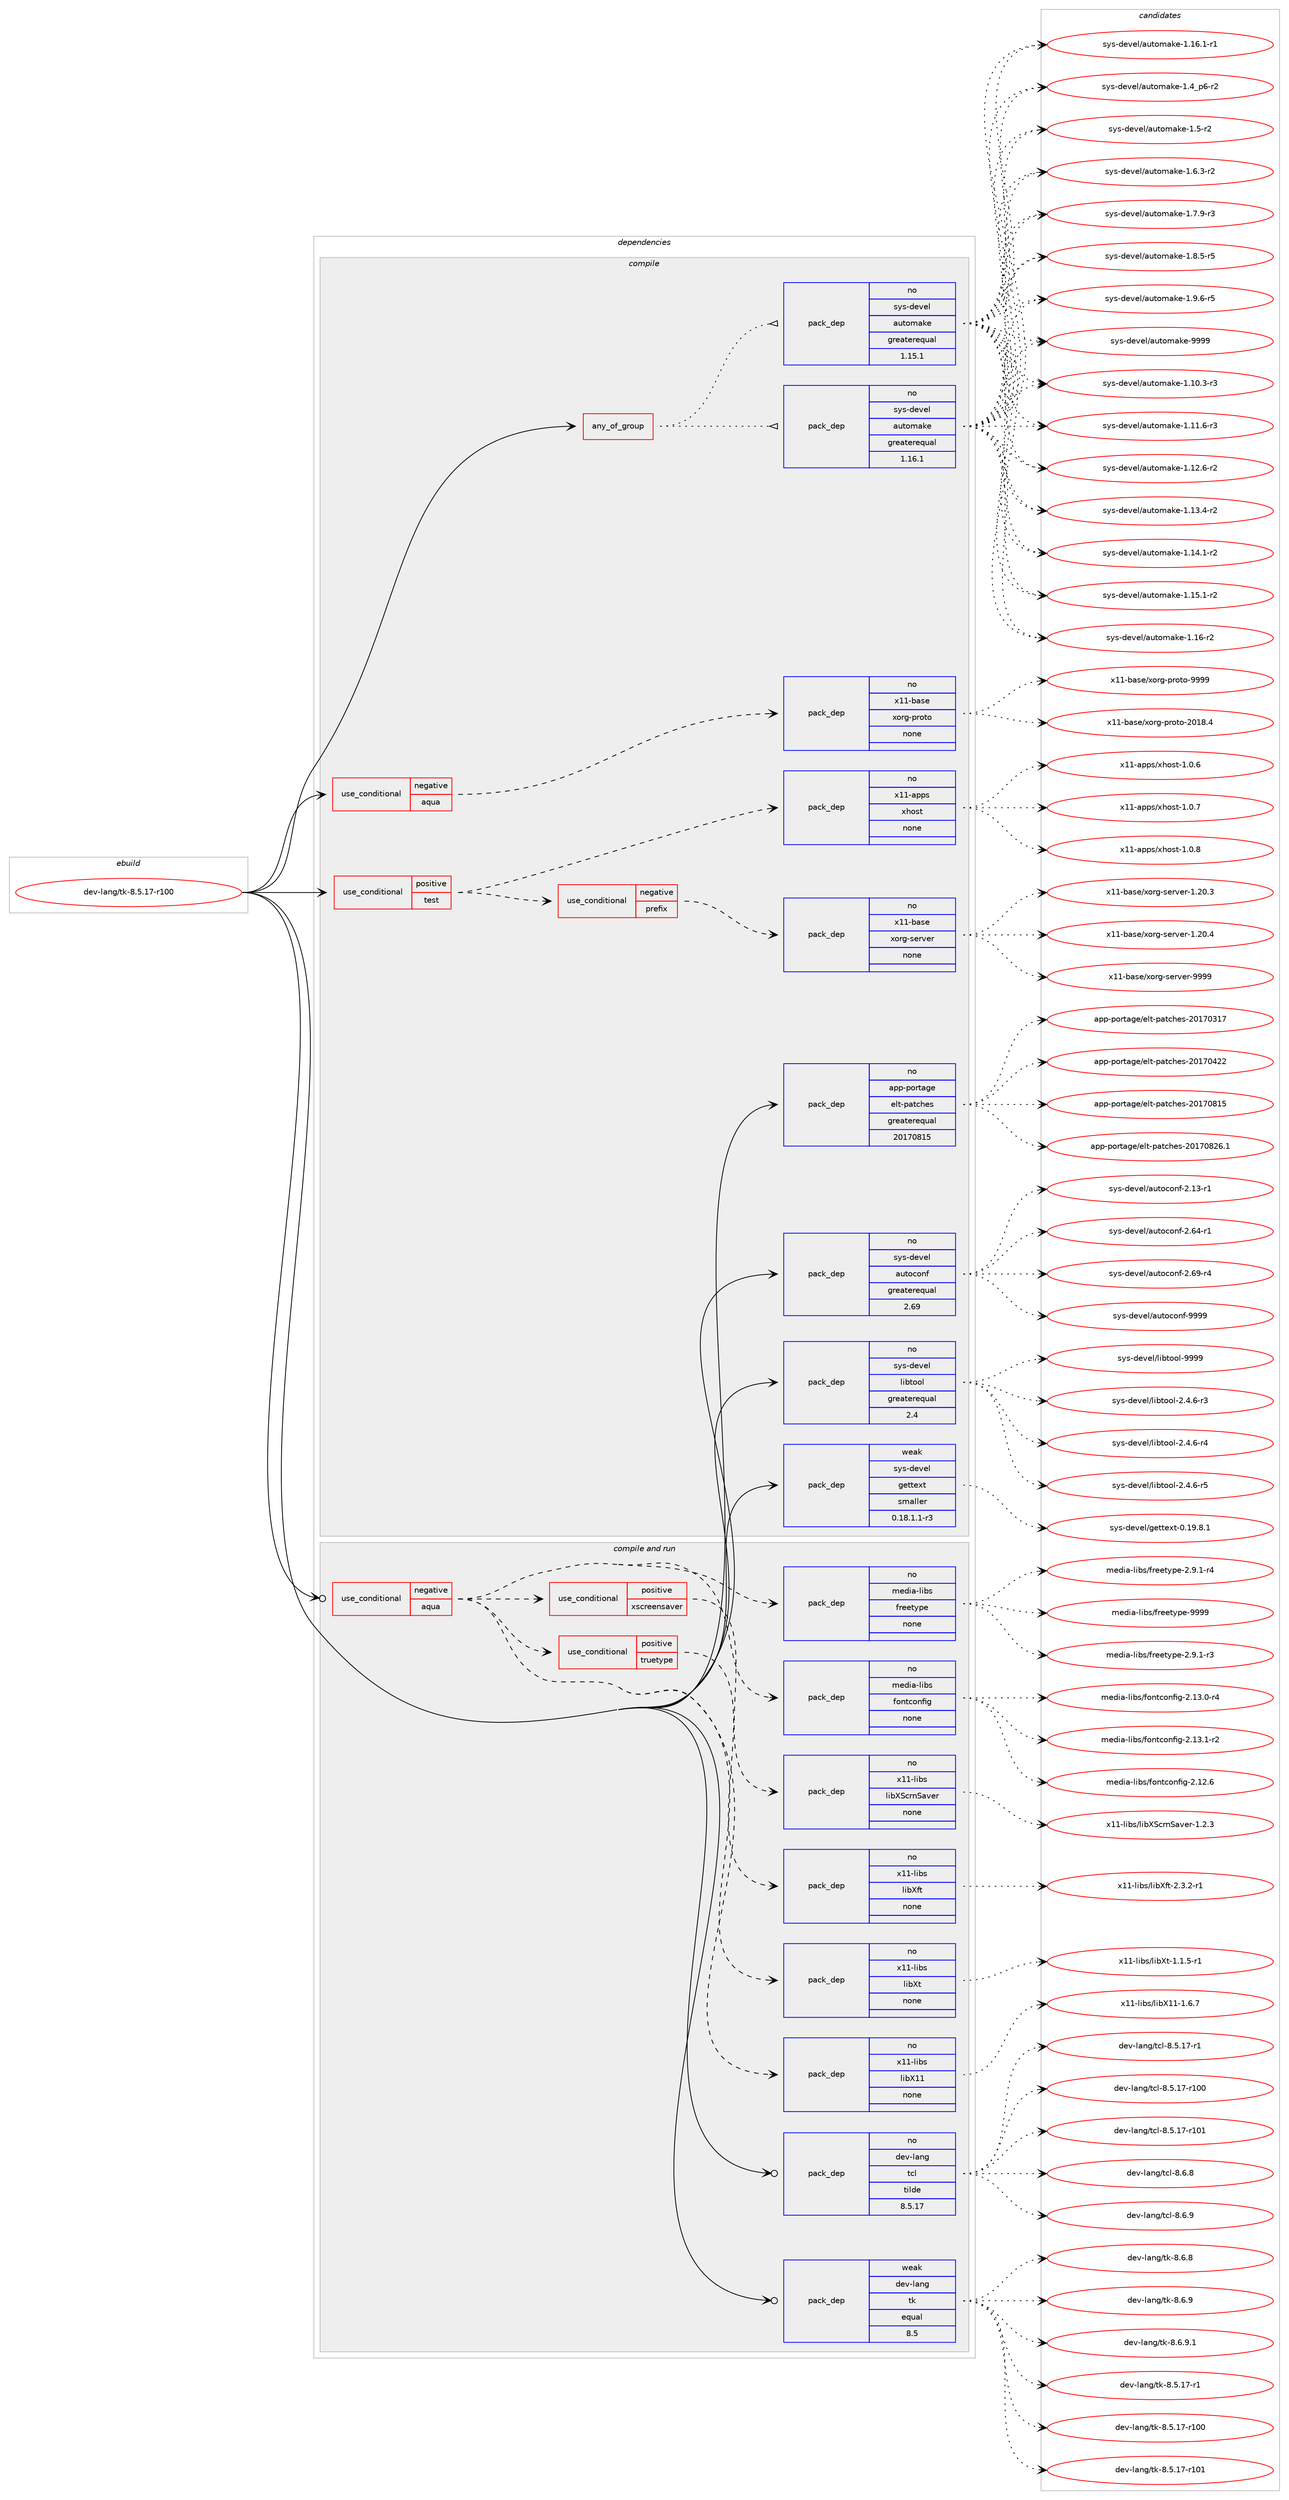 digraph prolog {

# *************
# Graph options
# *************

newrank=true;
concentrate=true;
compound=true;
graph [rankdir=LR,fontname=Helvetica,fontsize=10,ranksep=1.5];#, ranksep=2.5, nodesep=0.2];
edge  [arrowhead=vee];
node  [fontname=Helvetica,fontsize=10];

# **********
# The ebuild
# **********

subgraph cluster_leftcol {
color=gray;
rank=same;
label=<<i>ebuild</i>>;
id [label="dev-lang/tk-8.5.17-r100", color=red, width=4, href="../dev-lang/tk-8.5.17-r100.svg"];
}

# ****************
# The dependencies
# ****************

subgraph cluster_midcol {
color=gray;
label=<<i>dependencies</i>>;
subgraph cluster_compile {
fillcolor="#eeeeee";
style=filled;
label=<<i>compile</i>>;
subgraph any22078 {
dependency1363265 [label=<<TABLE BORDER="0" CELLBORDER="1" CELLSPACING="0" CELLPADDING="4"><TR><TD CELLPADDING="10">any_of_group</TD></TR></TABLE>>, shape=none, color=red];subgraph pack975620 {
dependency1363266 [label=<<TABLE BORDER="0" CELLBORDER="1" CELLSPACING="0" CELLPADDING="4" WIDTH="220"><TR><TD ROWSPAN="6" CELLPADDING="30">pack_dep</TD></TR><TR><TD WIDTH="110">no</TD></TR><TR><TD>sys-devel</TD></TR><TR><TD>automake</TD></TR><TR><TD>greaterequal</TD></TR><TR><TD>1.16.1</TD></TR></TABLE>>, shape=none, color=blue];
}
dependency1363265:e -> dependency1363266:w [weight=20,style="dotted",arrowhead="oinv"];
subgraph pack975621 {
dependency1363267 [label=<<TABLE BORDER="0" CELLBORDER="1" CELLSPACING="0" CELLPADDING="4" WIDTH="220"><TR><TD ROWSPAN="6" CELLPADDING="30">pack_dep</TD></TR><TR><TD WIDTH="110">no</TD></TR><TR><TD>sys-devel</TD></TR><TR><TD>automake</TD></TR><TR><TD>greaterequal</TD></TR><TR><TD>1.15.1</TD></TR></TABLE>>, shape=none, color=blue];
}
dependency1363265:e -> dependency1363267:w [weight=20,style="dotted",arrowhead="oinv"];
}
id:e -> dependency1363265:w [weight=20,style="solid",arrowhead="vee"];
subgraph cond365015 {
dependency1363268 [label=<<TABLE BORDER="0" CELLBORDER="1" CELLSPACING="0" CELLPADDING="4"><TR><TD ROWSPAN="3" CELLPADDING="10">use_conditional</TD></TR><TR><TD>negative</TD></TR><TR><TD>aqua</TD></TR></TABLE>>, shape=none, color=red];
subgraph pack975622 {
dependency1363269 [label=<<TABLE BORDER="0" CELLBORDER="1" CELLSPACING="0" CELLPADDING="4" WIDTH="220"><TR><TD ROWSPAN="6" CELLPADDING="30">pack_dep</TD></TR><TR><TD WIDTH="110">no</TD></TR><TR><TD>x11-base</TD></TR><TR><TD>xorg-proto</TD></TR><TR><TD>none</TD></TR><TR><TD></TD></TR></TABLE>>, shape=none, color=blue];
}
dependency1363268:e -> dependency1363269:w [weight=20,style="dashed",arrowhead="vee"];
}
id:e -> dependency1363268:w [weight=20,style="solid",arrowhead="vee"];
subgraph cond365016 {
dependency1363270 [label=<<TABLE BORDER="0" CELLBORDER="1" CELLSPACING="0" CELLPADDING="4"><TR><TD ROWSPAN="3" CELLPADDING="10">use_conditional</TD></TR><TR><TD>positive</TD></TR><TR><TD>test</TD></TR></TABLE>>, shape=none, color=red];
subgraph cond365017 {
dependency1363271 [label=<<TABLE BORDER="0" CELLBORDER="1" CELLSPACING="0" CELLPADDING="4"><TR><TD ROWSPAN="3" CELLPADDING="10">use_conditional</TD></TR><TR><TD>negative</TD></TR><TR><TD>prefix</TD></TR></TABLE>>, shape=none, color=red];
subgraph pack975623 {
dependency1363272 [label=<<TABLE BORDER="0" CELLBORDER="1" CELLSPACING="0" CELLPADDING="4" WIDTH="220"><TR><TD ROWSPAN="6" CELLPADDING="30">pack_dep</TD></TR><TR><TD WIDTH="110">no</TD></TR><TR><TD>x11-base</TD></TR><TR><TD>xorg-server</TD></TR><TR><TD>none</TD></TR><TR><TD></TD></TR></TABLE>>, shape=none, color=blue];
}
dependency1363271:e -> dependency1363272:w [weight=20,style="dashed",arrowhead="vee"];
}
dependency1363270:e -> dependency1363271:w [weight=20,style="dashed",arrowhead="vee"];
subgraph pack975624 {
dependency1363273 [label=<<TABLE BORDER="0" CELLBORDER="1" CELLSPACING="0" CELLPADDING="4" WIDTH="220"><TR><TD ROWSPAN="6" CELLPADDING="30">pack_dep</TD></TR><TR><TD WIDTH="110">no</TD></TR><TR><TD>x11-apps</TD></TR><TR><TD>xhost</TD></TR><TR><TD>none</TD></TR><TR><TD></TD></TR></TABLE>>, shape=none, color=blue];
}
dependency1363270:e -> dependency1363273:w [weight=20,style="dashed",arrowhead="vee"];
}
id:e -> dependency1363270:w [weight=20,style="solid",arrowhead="vee"];
subgraph pack975625 {
dependency1363274 [label=<<TABLE BORDER="0" CELLBORDER="1" CELLSPACING="0" CELLPADDING="4" WIDTH="220"><TR><TD ROWSPAN="6" CELLPADDING="30">pack_dep</TD></TR><TR><TD WIDTH="110">no</TD></TR><TR><TD>app-portage</TD></TR><TR><TD>elt-patches</TD></TR><TR><TD>greaterequal</TD></TR><TR><TD>20170815</TD></TR></TABLE>>, shape=none, color=blue];
}
id:e -> dependency1363274:w [weight=20,style="solid",arrowhead="vee"];
subgraph pack975626 {
dependency1363275 [label=<<TABLE BORDER="0" CELLBORDER="1" CELLSPACING="0" CELLPADDING="4" WIDTH="220"><TR><TD ROWSPAN="6" CELLPADDING="30">pack_dep</TD></TR><TR><TD WIDTH="110">no</TD></TR><TR><TD>sys-devel</TD></TR><TR><TD>autoconf</TD></TR><TR><TD>greaterequal</TD></TR><TR><TD>2.69</TD></TR></TABLE>>, shape=none, color=blue];
}
id:e -> dependency1363275:w [weight=20,style="solid",arrowhead="vee"];
subgraph pack975627 {
dependency1363276 [label=<<TABLE BORDER="0" CELLBORDER="1" CELLSPACING="0" CELLPADDING="4" WIDTH="220"><TR><TD ROWSPAN="6" CELLPADDING="30">pack_dep</TD></TR><TR><TD WIDTH="110">no</TD></TR><TR><TD>sys-devel</TD></TR><TR><TD>libtool</TD></TR><TR><TD>greaterequal</TD></TR><TR><TD>2.4</TD></TR></TABLE>>, shape=none, color=blue];
}
id:e -> dependency1363276:w [weight=20,style="solid",arrowhead="vee"];
subgraph pack975628 {
dependency1363277 [label=<<TABLE BORDER="0" CELLBORDER="1" CELLSPACING="0" CELLPADDING="4" WIDTH="220"><TR><TD ROWSPAN="6" CELLPADDING="30">pack_dep</TD></TR><TR><TD WIDTH="110">weak</TD></TR><TR><TD>sys-devel</TD></TR><TR><TD>gettext</TD></TR><TR><TD>smaller</TD></TR><TR><TD>0.18.1.1-r3</TD></TR></TABLE>>, shape=none, color=blue];
}
id:e -> dependency1363277:w [weight=20,style="solid",arrowhead="vee"];
}
subgraph cluster_compileandrun {
fillcolor="#eeeeee";
style=filled;
label=<<i>compile and run</i>>;
subgraph cond365018 {
dependency1363278 [label=<<TABLE BORDER="0" CELLBORDER="1" CELLSPACING="0" CELLPADDING="4"><TR><TD ROWSPAN="3" CELLPADDING="10">use_conditional</TD></TR><TR><TD>negative</TD></TR><TR><TD>aqua</TD></TR></TABLE>>, shape=none, color=red];
subgraph pack975629 {
dependency1363279 [label=<<TABLE BORDER="0" CELLBORDER="1" CELLSPACING="0" CELLPADDING="4" WIDTH="220"><TR><TD ROWSPAN="6" CELLPADDING="30">pack_dep</TD></TR><TR><TD WIDTH="110">no</TD></TR><TR><TD>media-libs</TD></TR><TR><TD>fontconfig</TD></TR><TR><TD>none</TD></TR><TR><TD></TD></TR></TABLE>>, shape=none, color=blue];
}
dependency1363278:e -> dependency1363279:w [weight=20,style="dashed",arrowhead="vee"];
subgraph pack975630 {
dependency1363280 [label=<<TABLE BORDER="0" CELLBORDER="1" CELLSPACING="0" CELLPADDING="4" WIDTH="220"><TR><TD ROWSPAN="6" CELLPADDING="30">pack_dep</TD></TR><TR><TD WIDTH="110">no</TD></TR><TR><TD>media-libs</TD></TR><TR><TD>freetype</TD></TR><TR><TD>none</TD></TR><TR><TD></TD></TR></TABLE>>, shape=none, color=blue];
}
dependency1363278:e -> dependency1363280:w [weight=20,style="dashed",arrowhead="vee"];
subgraph pack975631 {
dependency1363281 [label=<<TABLE BORDER="0" CELLBORDER="1" CELLSPACING="0" CELLPADDING="4" WIDTH="220"><TR><TD ROWSPAN="6" CELLPADDING="30">pack_dep</TD></TR><TR><TD WIDTH="110">no</TD></TR><TR><TD>x11-libs</TD></TR><TR><TD>libX11</TD></TR><TR><TD>none</TD></TR><TR><TD></TD></TR></TABLE>>, shape=none, color=blue];
}
dependency1363278:e -> dependency1363281:w [weight=20,style="dashed",arrowhead="vee"];
subgraph pack975632 {
dependency1363282 [label=<<TABLE BORDER="0" CELLBORDER="1" CELLSPACING="0" CELLPADDING="4" WIDTH="220"><TR><TD ROWSPAN="6" CELLPADDING="30">pack_dep</TD></TR><TR><TD WIDTH="110">no</TD></TR><TR><TD>x11-libs</TD></TR><TR><TD>libXt</TD></TR><TR><TD>none</TD></TR><TR><TD></TD></TR></TABLE>>, shape=none, color=blue];
}
dependency1363278:e -> dependency1363282:w [weight=20,style="dashed",arrowhead="vee"];
subgraph cond365019 {
dependency1363283 [label=<<TABLE BORDER="0" CELLBORDER="1" CELLSPACING="0" CELLPADDING="4"><TR><TD ROWSPAN="3" CELLPADDING="10">use_conditional</TD></TR><TR><TD>positive</TD></TR><TR><TD>truetype</TD></TR></TABLE>>, shape=none, color=red];
subgraph pack975633 {
dependency1363284 [label=<<TABLE BORDER="0" CELLBORDER="1" CELLSPACING="0" CELLPADDING="4" WIDTH="220"><TR><TD ROWSPAN="6" CELLPADDING="30">pack_dep</TD></TR><TR><TD WIDTH="110">no</TD></TR><TR><TD>x11-libs</TD></TR><TR><TD>libXft</TD></TR><TR><TD>none</TD></TR><TR><TD></TD></TR></TABLE>>, shape=none, color=blue];
}
dependency1363283:e -> dependency1363284:w [weight=20,style="dashed",arrowhead="vee"];
}
dependency1363278:e -> dependency1363283:w [weight=20,style="dashed",arrowhead="vee"];
subgraph cond365020 {
dependency1363285 [label=<<TABLE BORDER="0" CELLBORDER="1" CELLSPACING="0" CELLPADDING="4"><TR><TD ROWSPAN="3" CELLPADDING="10">use_conditional</TD></TR><TR><TD>positive</TD></TR><TR><TD>xscreensaver</TD></TR></TABLE>>, shape=none, color=red];
subgraph pack975634 {
dependency1363286 [label=<<TABLE BORDER="0" CELLBORDER="1" CELLSPACING="0" CELLPADDING="4" WIDTH="220"><TR><TD ROWSPAN="6" CELLPADDING="30">pack_dep</TD></TR><TR><TD WIDTH="110">no</TD></TR><TR><TD>x11-libs</TD></TR><TR><TD>libXScrnSaver</TD></TR><TR><TD>none</TD></TR><TR><TD></TD></TR></TABLE>>, shape=none, color=blue];
}
dependency1363285:e -> dependency1363286:w [weight=20,style="dashed",arrowhead="vee"];
}
dependency1363278:e -> dependency1363285:w [weight=20,style="dashed",arrowhead="vee"];
}
id:e -> dependency1363278:w [weight=20,style="solid",arrowhead="odotvee"];
subgraph pack975635 {
dependency1363287 [label=<<TABLE BORDER="0" CELLBORDER="1" CELLSPACING="0" CELLPADDING="4" WIDTH="220"><TR><TD ROWSPAN="6" CELLPADDING="30">pack_dep</TD></TR><TR><TD WIDTH="110">no</TD></TR><TR><TD>dev-lang</TD></TR><TR><TD>tcl</TD></TR><TR><TD>tilde</TD></TR><TR><TD>8.5.17</TD></TR></TABLE>>, shape=none, color=blue];
}
id:e -> dependency1363287:w [weight=20,style="solid",arrowhead="odotvee"];
subgraph pack975636 {
dependency1363288 [label=<<TABLE BORDER="0" CELLBORDER="1" CELLSPACING="0" CELLPADDING="4" WIDTH="220"><TR><TD ROWSPAN="6" CELLPADDING="30">pack_dep</TD></TR><TR><TD WIDTH="110">weak</TD></TR><TR><TD>dev-lang</TD></TR><TR><TD>tk</TD></TR><TR><TD>equal</TD></TR><TR><TD>8.5</TD></TR></TABLE>>, shape=none, color=blue];
}
id:e -> dependency1363288:w [weight=20,style="solid",arrowhead="odotvee"];
}
subgraph cluster_run {
fillcolor="#eeeeee";
style=filled;
label=<<i>run</i>>;
}
}

# **************
# The candidates
# **************

subgraph cluster_choices {
rank=same;
color=gray;
label=<<i>candidates</i>>;

subgraph choice975620 {
color=black;
nodesep=1;
choice11512111545100101118101108479711711611110997107101454946494846514511451 [label="sys-devel/automake-1.10.3-r3", color=red, width=4,href="../sys-devel/automake-1.10.3-r3.svg"];
choice11512111545100101118101108479711711611110997107101454946494946544511451 [label="sys-devel/automake-1.11.6-r3", color=red, width=4,href="../sys-devel/automake-1.11.6-r3.svg"];
choice11512111545100101118101108479711711611110997107101454946495046544511450 [label="sys-devel/automake-1.12.6-r2", color=red, width=4,href="../sys-devel/automake-1.12.6-r2.svg"];
choice11512111545100101118101108479711711611110997107101454946495146524511450 [label="sys-devel/automake-1.13.4-r2", color=red, width=4,href="../sys-devel/automake-1.13.4-r2.svg"];
choice11512111545100101118101108479711711611110997107101454946495246494511450 [label="sys-devel/automake-1.14.1-r2", color=red, width=4,href="../sys-devel/automake-1.14.1-r2.svg"];
choice11512111545100101118101108479711711611110997107101454946495346494511450 [label="sys-devel/automake-1.15.1-r2", color=red, width=4,href="../sys-devel/automake-1.15.1-r2.svg"];
choice1151211154510010111810110847971171161111099710710145494649544511450 [label="sys-devel/automake-1.16-r2", color=red, width=4,href="../sys-devel/automake-1.16-r2.svg"];
choice11512111545100101118101108479711711611110997107101454946495446494511449 [label="sys-devel/automake-1.16.1-r1", color=red, width=4,href="../sys-devel/automake-1.16.1-r1.svg"];
choice115121115451001011181011084797117116111109971071014549465295112544511450 [label="sys-devel/automake-1.4_p6-r2", color=red, width=4,href="../sys-devel/automake-1.4_p6-r2.svg"];
choice11512111545100101118101108479711711611110997107101454946534511450 [label="sys-devel/automake-1.5-r2", color=red, width=4,href="../sys-devel/automake-1.5-r2.svg"];
choice115121115451001011181011084797117116111109971071014549465446514511450 [label="sys-devel/automake-1.6.3-r2", color=red, width=4,href="../sys-devel/automake-1.6.3-r2.svg"];
choice115121115451001011181011084797117116111109971071014549465546574511451 [label="sys-devel/automake-1.7.9-r3", color=red, width=4,href="../sys-devel/automake-1.7.9-r3.svg"];
choice115121115451001011181011084797117116111109971071014549465646534511453 [label="sys-devel/automake-1.8.5-r5", color=red, width=4,href="../sys-devel/automake-1.8.5-r5.svg"];
choice115121115451001011181011084797117116111109971071014549465746544511453 [label="sys-devel/automake-1.9.6-r5", color=red, width=4,href="../sys-devel/automake-1.9.6-r5.svg"];
choice115121115451001011181011084797117116111109971071014557575757 [label="sys-devel/automake-9999", color=red, width=4,href="../sys-devel/automake-9999.svg"];
dependency1363266:e -> choice11512111545100101118101108479711711611110997107101454946494846514511451:w [style=dotted,weight="100"];
dependency1363266:e -> choice11512111545100101118101108479711711611110997107101454946494946544511451:w [style=dotted,weight="100"];
dependency1363266:e -> choice11512111545100101118101108479711711611110997107101454946495046544511450:w [style=dotted,weight="100"];
dependency1363266:e -> choice11512111545100101118101108479711711611110997107101454946495146524511450:w [style=dotted,weight="100"];
dependency1363266:e -> choice11512111545100101118101108479711711611110997107101454946495246494511450:w [style=dotted,weight="100"];
dependency1363266:e -> choice11512111545100101118101108479711711611110997107101454946495346494511450:w [style=dotted,weight="100"];
dependency1363266:e -> choice1151211154510010111810110847971171161111099710710145494649544511450:w [style=dotted,weight="100"];
dependency1363266:e -> choice11512111545100101118101108479711711611110997107101454946495446494511449:w [style=dotted,weight="100"];
dependency1363266:e -> choice115121115451001011181011084797117116111109971071014549465295112544511450:w [style=dotted,weight="100"];
dependency1363266:e -> choice11512111545100101118101108479711711611110997107101454946534511450:w [style=dotted,weight="100"];
dependency1363266:e -> choice115121115451001011181011084797117116111109971071014549465446514511450:w [style=dotted,weight="100"];
dependency1363266:e -> choice115121115451001011181011084797117116111109971071014549465546574511451:w [style=dotted,weight="100"];
dependency1363266:e -> choice115121115451001011181011084797117116111109971071014549465646534511453:w [style=dotted,weight="100"];
dependency1363266:e -> choice115121115451001011181011084797117116111109971071014549465746544511453:w [style=dotted,weight="100"];
dependency1363266:e -> choice115121115451001011181011084797117116111109971071014557575757:w [style=dotted,weight="100"];
}
subgraph choice975621 {
color=black;
nodesep=1;
choice11512111545100101118101108479711711611110997107101454946494846514511451 [label="sys-devel/automake-1.10.3-r3", color=red, width=4,href="../sys-devel/automake-1.10.3-r3.svg"];
choice11512111545100101118101108479711711611110997107101454946494946544511451 [label="sys-devel/automake-1.11.6-r3", color=red, width=4,href="../sys-devel/automake-1.11.6-r3.svg"];
choice11512111545100101118101108479711711611110997107101454946495046544511450 [label="sys-devel/automake-1.12.6-r2", color=red, width=4,href="../sys-devel/automake-1.12.6-r2.svg"];
choice11512111545100101118101108479711711611110997107101454946495146524511450 [label="sys-devel/automake-1.13.4-r2", color=red, width=4,href="../sys-devel/automake-1.13.4-r2.svg"];
choice11512111545100101118101108479711711611110997107101454946495246494511450 [label="sys-devel/automake-1.14.1-r2", color=red, width=4,href="../sys-devel/automake-1.14.1-r2.svg"];
choice11512111545100101118101108479711711611110997107101454946495346494511450 [label="sys-devel/automake-1.15.1-r2", color=red, width=4,href="../sys-devel/automake-1.15.1-r2.svg"];
choice1151211154510010111810110847971171161111099710710145494649544511450 [label="sys-devel/automake-1.16-r2", color=red, width=4,href="../sys-devel/automake-1.16-r2.svg"];
choice11512111545100101118101108479711711611110997107101454946495446494511449 [label="sys-devel/automake-1.16.1-r1", color=red, width=4,href="../sys-devel/automake-1.16.1-r1.svg"];
choice115121115451001011181011084797117116111109971071014549465295112544511450 [label="sys-devel/automake-1.4_p6-r2", color=red, width=4,href="../sys-devel/automake-1.4_p6-r2.svg"];
choice11512111545100101118101108479711711611110997107101454946534511450 [label="sys-devel/automake-1.5-r2", color=red, width=4,href="../sys-devel/automake-1.5-r2.svg"];
choice115121115451001011181011084797117116111109971071014549465446514511450 [label="sys-devel/automake-1.6.3-r2", color=red, width=4,href="../sys-devel/automake-1.6.3-r2.svg"];
choice115121115451001011181011084797117116111109971071014549465546574511451 [label="sys-devel/automake-1.7.9-r3", color=red, width=4,href="../sys-devel/automake-1.7.9-r3.svg"];
choice115121115451001011181011084797117116111109971071014549465646534511453 [label="sys-devel/automake-1.8.5-r5", color=red, width=4,href="../sys-devel/automake-1.8.5-r5.svg"];
choice115121115451001011181011084797117116111109971071014549465746544511453 [label="sys-devel/automake-1.9.6-r5", color=red, width=4,href="../sys-devel/automake-1.9.6-r5.svg"];
choice115121115451001011181011084797117116111109971071014557575757 [label="sys-devel/automake-9999", color=red, width=4,href="../sys-devel/automake-9999.svg"];
dependency1363267:e -> choice11512111545100101118101108479711711611110997107101454946494846514511451:w [style=dotted,weight="100"];
dependency1363267:e -> choice11512111545100101118101108479711711611110997107101454946494946544511451:w [style=dotted,weight="100"];
dependency1363267:e -> choice11512111545100101118101108479711711611110997107101454946495046544511450:w [style=dotted,weight="100"];
dependency1363267:e -> choice11512111545100101118101108479711711611110997107101454946495146524511450:w [style=dotted,weight="100"];
dependency1363267:e -> choice11512111545100101118101108479711711611110997107101454946495246494511450:w [style=dotted,weight="100"];
dependency1363267:e -> choice11512111545100101118101108479711711611110997107101454946495346494511450:w [style=dotted,weight="100"];
dependency1363267:e -> choice1151211154510010111810110847971171161111099710710145494649544511450:w [style=dotted,weight="100"];
dependency1363267:e -> choice11512111545100101118101108479711711611110997107101454946495446494511449:w [style=dotted,weight="100"];
dependency1363267:e -> choice115121115451001011181011084797117116111109971071014549465295112544511450:w [style=dotted,weight="100"];
dependency1363267:e -> choice11512111545100101118101108479711711611110997107101454946534511450:w [style=dotted,weight="100"];
dependency1363267:e -> choice115121115451001011181011084797117116111109971071014549465446514511450:w [style=dotted,weight="100"];
dependency1363267:e -> choice115121115451001011181011084797117116111109971071014549465546574511451:w [style=dotted,weight="100"];
dependency1363267:e -> choice115121115451001011181011084797117116111109971071014549465646534511453:w [style=dotted,weight="100"];
dependency1363267:e -> choice115121115451001011181011084797117116111109971071014549465746544511453:w [style=dotted,weight="100"];
dependency1363267:e -> choice115121115451001011181011084797117116111109971071014557575757:w [style=dotted,weight="100"];
}
subgraph choice975622 {
color=black;
nodesep=1;
choice1204949459897115101471201111141034511211411111611145504849564652 [label="x11-base/xorg-proto-2018.4", color=red, width=4,href="../x11-base/xorg-proto-2018.4.svg"];
choice120494945989711510147120111114103451121141111161114557575757 [label="x11-base/xorg-proto-9999", color=red, width=4,href="../x11-base/xorg-proto-9999.svg"];
dependency1363269:e -> choice1204949459897115101471201111141034511211411111611145504849564652:w [style=dotted,weight="100"];
dependency1363269:e -> choice120494945989711510147120111114103451121141111161114557575757:w [style=dotted,weight="100"];
}
subgraph choice975623 {
color=black;
nodesep=1;
choice1204949459897115101471201111141034511510111411810111445494650484651 [label="x11-base/xorg-server-1.20.3", color=red, width=4,href="../x11-base/xorg-server-1.20.3.svg"];
choice1204949459897115101471201111141034511510111411810111445494650484652 [label="x11-base/xorg-server-1.20.4", color=red, width=4,href="../x11-base/xorg-server-1.20.4.svg"];
choice120494945989711510147120111114103451151011141181011144557575757 [label="x11-base/xorg-server-9999", color=red, width=4,href="../x11-base/xorg-server-9999.svg"];
dependency1363272:e -> choice1204949459897115101471201111141034511510111411810111445494650484651:w [style=dotted,weight="100"];
dependency1363272:e -> choice1204949459897115101471201111141034511510111411810111445494650484652:w [style=dotted,weight="100"];
dependency1363272:e -> choice120494945989711510147120111114103451151011141181011144557575757:w [style=dotted,weight="100"];
}
subgraph choice975624 {
color=black;
nodesep=1;
choice1204949459711211211547120104111115116454946484654 [label="x11-apps/xhost-1.0.6", color=red, width=4,href="../x11-apps/xhost-1.0.6.svg"];
choice1204949459711211211547120104111115116454946484655 [label="x11-apps/xhost-1.0.7", color=red, width=4,href="../x11-apps/xhost-1.0.7.svg"];
choice1204949459711211211547120104111115116454946484656 [label="x11-apps/xhost-1.0.8", color=red, width=4,href="../x11-apps/xhost-1.0.8.svg"];
dependency1363273:e -> choice1204949459711211211547120104111115116454946484654:w [style=dotted,weight="100"];
dependency1363273:e -> choice1204949459711211211547120104111115116454946484655:w [style=dotted,weight="100"];
dependency1363273:e -> choice1204949459711211211547120104111115116454946484656:w [style=dotted,weight="100"];
}
subgraph choice975625 {
color=black;
nodesep=1;
choice97112112451121111141169710310147101108116451129711699104101115455048495548514955 [label="app-portage/elt-patches-20170317", color=red, width=4,href="../app-portage/elt-patches-20170317.svg"];
choice97112112451121111141169710310147101108116451129711699104101115455048495548525050 [label="app-portage/elt-patches-20170422", color=red, width=4,href="../app-portage/elt-patches-20170422.svg"];
choice97112112451121111141169710310147101108116451129711699104101115455048495548564953 [label="app-portage/elt-patches-20170815", color=red, width=4,href="../app-portage/elt-patches-20170815.svg"];
choice971121124511211111411697103101471011081164511297116991041011154550484955485650544649 [label="app-portage/elt-patches-20170826.1", color=red, width=4,href="../app-portage/elt-patches-20170826.1.svg"];
dependency1363274:e -> choice97112112451121111141169710310147101108116451129711699104101115455048495548514955:w [style=dotted,weight="100"];
dependency1363274:e -> choice97112112451121111141169710310147101108116451129711699104101115455048495548525050:w [style=dotted,weight="100"];
dependency1363274:e -> choice97112112451121111141169710310147101108116451129711699104101115455048495548564953:w [style=dotted,weight="100"];
dependency1363274:e -> choice971121124511211111411697103101471011081164511297116991041011154550484955485650544649:w [style=dotted,weight="100"];
}
subgraph choice975626 {
color=black;
nodesep=1;
choice1151211154510010111810110847971171161119911111010245504649514511449 [label="sys-devel/autoconf-2.13-r1", color=red, width=4,href="../sys-devel/autoconf-2.13-r1.svg"];
choice1151211154510010111810110847971171161119911111010245504654524511449 [label="sys-devel/autoconf-2.64-r1", color=red, width=4,href="../sys-devel/autoconf-2.64-r1.svg"];
choice1151211154510010111810110847971171161119911111010245504654574511452 [label="sys-devel/autoconf-2.69-r4", color=red, width=4,href="../sys-devel/autoconf-2.69-r4.svg"];
choice115121115451001011181011084797117116111991111101024557575757 [label="sys-devel/autoconf-9999", color=red, width=4,href="../sys-devel/autoconf-9999.svg"];
dependency1363275:e -> choice1151211154510010111810110847971171161119911111010245504649514511449:w [style=dotted,weight="100"];
dependency1363275:e -> choice1151211154510010111810110847971171161119911111010245504654524511449:w [style=dotted,weight="100"];
dependency1363275:e -> choice1151211154510010111810110847971171161119911111010245504654574511452:w [style=dotted,weight="100"];
dependency1363275:e -> choice115121115451001011181011084797117116111991111101024557575757:w [style=dotted,weight="100"];
}
subgraph choice975627 {
color=black;
nodesep=1;
choice1151211154510010111810110847108105981161111111084550465246544511451 [label="sys-devel/libtool-2.4.6-r3", color=red, width=4,href="../sys-devel/libtool-2.4.6-r3.svg"];
choice1151211154510010111810110847108105981161111111084550465246544511452 [label="sys-devel/libtool-2.4.6-r4", color=red, width=4,href="../sys-devel/libtool-2.4.6-r4.svg"];
choice1151211154510010111810110847108105981161111111084550465246544511453 [label="sys-devel/libtool-2.4.6-r5", color=red, width=4,href="../sys-devel/libtool-2.4.6-r5.svg"];
choice1151211154510010111810110847108105981161111111084557575757 [label="sys-devel/libtool-9999", color=red, width=4,href="../sys-devel/libtool-9999.svg"];
dependency1363276:e -> choice1151211154510010111810110847108105981161111111084550465246544511451:w [style=dotted,weight="100"];
dependency1363276:e -> choice1151211154510010111810110847108105981161111111084550465246544511452:w [style=dotted,weight="100"];
dependency1363276:e -> choice1151211154510010111810110847108105981161111111084550465246544511453:w [style=dotted,weight="100"];
dependency1363276:e -> choice1151211154510010111810110847108105981161111111084557575757:w [style=dotted,weight="100"];
}
subgraph choice975628 {
color=black;
nodesep=1;
choice1151211154510010111810110847103101116116101120116454846495746564649 [label="sys-devel/gettext-0.19.8.1", color=red, width=4,href="../sys-devel/gettext-0.19.8.1.svg"];
dependency1363277:e -> choice1151211154510010111810110847103101116116101120116454846495746564649:w [style=dotted,weight="100"];
}
subgraph choice975629 {
color=black;
nodesep=1;
choice109101100105974510810598115471021111101169911111010210510345504649504654 [label="media-libs/fontconfig-2.12.6", color=red, width=4,href="../media-libs/fontconfig-2.12.6.svg"];
choice1091011001059745108105981154710211111011699111110102105103455046495146484511452 [label="media-libs/fontconfig-2.13.0-r4", color=red, width=4,href="../media-libs/fontconfig-2.13.0-r4.svg"];
choice1091011001059745108105981154710211111011699111110102105103455046495146494511450 [label="media-libs/fontconfig-2.13.1-r2", color=red, width=4,href="../media-libs/fontconfig-2.13.1-r2.svg"];
dependency1363279:e -> choice109101100105974510810598115471021111101169911111010210510345504649504654:w [style=dotted,weight="100"];
dependency1363279:e -> choice1091011001059745108105981154710211111011699111110102105103455046495146484511452:w [style=dotted,weight="100"];
dependency1363279:e -> choice1091011001059745108105981154710211111011699111110102105103455046495146494511450:w [style=dotted,weight="100"];
}
subgraph choice975630 {
color=black;
nodesep=1;
choice109101100105974510810598115471021141011011161211121014550465746494511451 [label="media-libs/freetype-2.9.1-r3", color=red, width=4,href="../media-libs/freetype-2.9.1-r3.svg"];
choice109101100105974510810598115471021141011011161211121014550465746494511452 [label="media-libs/freetype-2.9.1-r4", color=red, width=4,href="../media-libs/freetype-2.9.1-r4.svg"];
choice109101100105974510810598115471021141011011161211121014557575757 [label="media-libs/freetype-9999", color=red, width=4,href="../media-libs/freetype-9999.svg"];
dependency1363280:e -> choice109101100105974510810598115471021141011011161211121014550465746494511451:w [style=dotted,weight="100"];
dependency1363280:e -> choice109101100105974510810598115471021141011011161211121014550465746494511452:w [style=dotted,weight="100"];
dependency1363280:e -> choice109101100105974510810598115471021141011011161211121014557575757:w [style=dotted,weight="100"];
}
subgraph choice975631 {
color=black;
nodesep=1;
choice120494945108105981154710810598884949454946544655 [label="x11-libs/libX11-1.6.7", color=red, width=4,href="../x11-libs/libX11-1.6.7.svg"];
dependency1363281:e -> choice120494945108105981154710810598884949454946544655:w [style=dotted,weight="100"];
}
subgraph choice975632 {
color=black;
nodesep=1;
choice120494945108105981154710810598881164549464946534511449 [label="x11-libs/libXt-1.1.5-r1", color=red, width=4,href="../x11-libs/libXt-1.1.5-r1.svg"];
dependency1363282:e -> choice120494945108105981154710810598881164549464946534511449:w [style=dotted,weight="100"];
}
subgraph choice975633 {
color=black;
nodesep=1;
choice120494945108105981154710810598881021164550465146504511449 [label="x11-libs/libXft-2.3.2-r1", color=red, width=4,href="../x11-libs/libXft-2.3.2-r1.svg"];
dependency1363284:e -> choice120494945108105981154710810598881021164550465146504511449:w [style=dotted,weight="100"];
}
subgraph choice975634 {
color=black;
nodesep=1;
choice1204949451081059811547108105988883991141108397118101114454946504651 [label="x11-libs/libXScrnSaver-1.2.3", color=red, width=4,href="../x11-libs/libXScrnSaver-1.2.3.svg"];
dependency1363286:e -> choice1204949451081059811547108105988883991141108397118101114454946504651:w [style=dotted,weight="100"];
}
subgraph choice975635 {
color=black;
nodesep=1;
choice10010111845108971101034711699108455646534649554511449 [label="dev-lang/tcl-8.5.17-r1", color=red, width=4,href="../dev-lang/tcl-8.5.17-r1.svg"];
choice100101118451089711010347116991084556465346495545114494848 [label="dev-lang/tcl-8.5.17-r100", color=red, width=4,href="../dev-lang/tcl-8.5.17-r100.svg"];
choice100101118451089711010347116991084556465346495545114494849 [label="dev-lang/tcl-8.5.17-r101", color=red, width=4,href="../dev-lang/tcl-8.5.17-r101.svg"];
choice10010111845108971101034711699108455646544656 [label="dev-lang/tcl-8.6.8", color=red, width=4,href="../dev-lang/tcl-8.6.8.svg"];
choice10010111845108971101034711699108455646544657 [label="dev-lang/tcl-8.6.9", color=red, width=4,href="../dev-lang/tcl-8.6.9.svg"];
dependency1363287:e -> choice10010111845108971101034711699108455646534649554511449:w [style=dotted,weight="100"];
dependency1363287:e -> choice100101118451089711010347116991084556465346495545114494848:w [style=dotted,weight="100"];
dependency1363287:e -> choice100101118451089711010347116991084556465346495545114494849:w [style=dotted,weight="100"];
dependency1363287:e -> choice10010111845108971101034711699108455646544656:w [style=dotted,weight="100"];
dependency1363287:e -> choice10010111845108971101034711699108455646544657:w [style=dotted,weight="100"];
}
subgraph choice975636 {
color=black;
nodesep=1;
choice100101118451089711010347116107455646534649554511449 [label="dev-lang/tk-8.5.17-r1", color=red, width=4,href="../dev-lang/tk-8.5.17-r1.svg"];
choice1001011184510897110103471161074556465346495545114494848 [label="dev-lang/tk-8.5.17-r100", color=red, width=4,href="../dev-lang/tk-8.5.17-r100.svg"];
choice1001011184510897110103471161074556465346495545114494849 [label="dev-lang/tk-8.5.17-r101", color=red, width=4,href="../dev-lang/tk-8.5.17-r101.svg"];
choice100101118451089711010347116107455646544656 [label="dev-lang/tk-8.6.8", color=red, width=4,href="../dev-lang/tk-8.6.8.svg"];
choice100101118451089711010347116107455646544657 [label="dev-lang/tk-8.6.9", color=red, width=4,href="../dev-lang/tk-8.6.9.svg"];
choice1001011184510897110103471161074556465446574649 [label="dev-lang/tk-8.6.9.1", color=red, width=4,href="../dev-lang/tk-8.6.9.1.svg"];
dependency1363288:e -> choice100101118451089711010347116107455646534649554511449:w [style=dotted,weight="100"];
dependency1363288:e -> choice1001011184510897110103471161074556465346495545114494848:w [style=dotted,weight="100"];
dependency1363288:e -> choice1001011184510897110103471161074556465346495545114494849:w [style=dotted,weight="100"];
dependency1363288:e -> choice100101118451089711010347116107455646544656:w [style=dotted,weight="100"];
dependency1363288:e -> choice100101118451089711010347116107455646544657:w [style=dotted,weight="100"];
dependency1363288:e -> choice1001011184510897110103471161074556465446574649:w [style=dotted,weight="100"];
}
}

}
